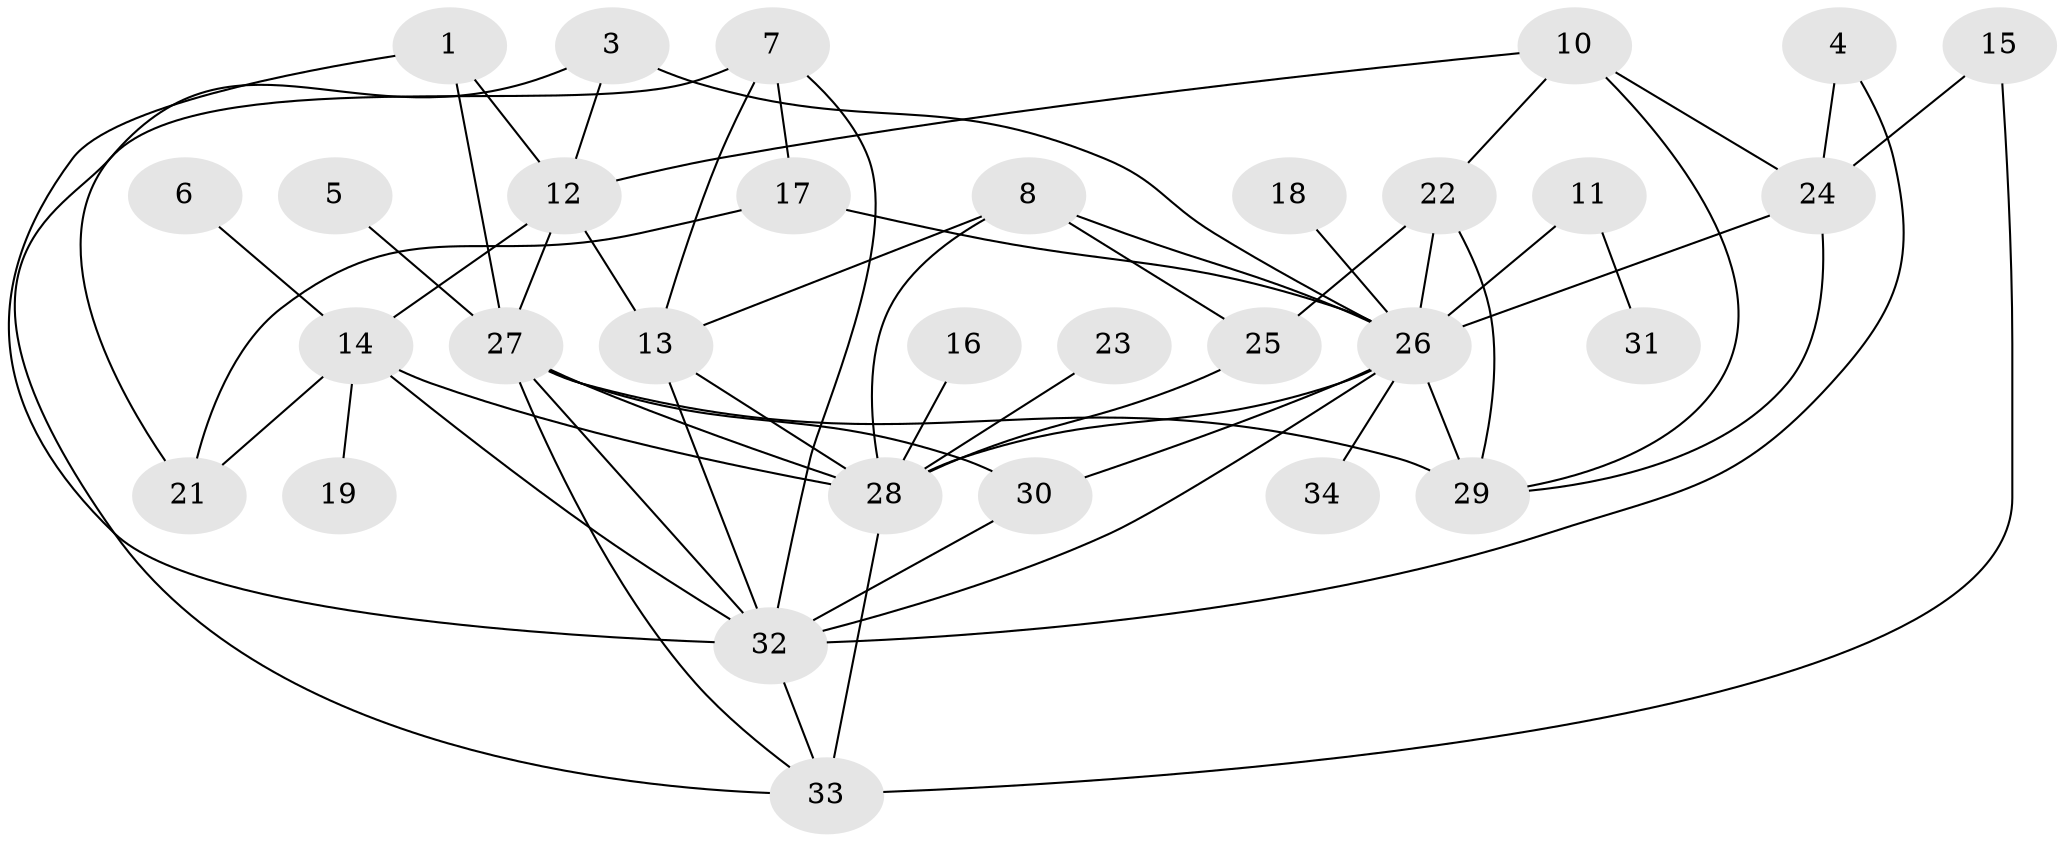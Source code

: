 // original degree distribution, {4: 0.11940298507462686, 2: 0.22388059701492538, 3: 0.23880597014925373, 0: 0.04477611940298507, 5: 0.13432835820895522, 1: 0.14925373134328357, 8: 0.014925373134328358, 6: 0.029850746268656716, 7: 0.04477611940298507}
// Generated by graph-tools (version 1.1) at 2025/25/03/09/25 03:25:13]
// undirected, 31 vertices, 59 edges
graph export_dot {
graph [start="1"]
  node [color=gray90,style=filled];
  1;
  3;
  4;
  5;
  6;
  7;
  8;
  10;
  11;
  12;
  13;
  14;
  15;
  16;
  17;
  18;
  19;
  21;
  22;
  23;
  24;
  25;
  26;
  27;
  28;
  29;
  30;
  31;
  32;
  33;
  34;
  1 -- 12 [weight=1.0];
  1 -- 27 [weight=1.0];
  1 -- 32 [weight=1.0];
  3 -- 12 [weight=1.0];
  3 -- 21 [weight=1.0];
  3 -- 26 [weight=2.0];
  4 -- 24 [weight=1.0];
  4 -- 32 [weight=1.0];
  5 -- 27 [weight=1.0];
  6 -- 14 [weight=1.0];
  7 -- 13 [weight=1.0];
  7 -- 17 [weight=1.0];
  7 -- 32 [weight=1.0];
  7 -- 33 [weight=1.0];
  8 -- 13 [weight=1.0];
  8 -- 25 [weight=1.0];
  8 -- 26 [weight=1.0];
  8 -- 28 [weight=1.0];
  10 -- 12 [weight=1.0];
  10 -- 22 [weight=1.0];
  10 -- 24 [weight=1.0];
  10 -- 29 [weight=1.0];
  11 -- 26 [weight=1.0];
  11 -- 31 [weight=1.0];
  12 -- 13 [weight=1.0];
  12 -- 14 [weight=2.0];
  12 -- 27 [weight=3.0];
  13 -- 28 [weight=1.0];
  13 -- 32 [weight=1.0];
  14 -- 19 [weight=1.0];
  14 -- 21 [weight=1.0];
  14 -- 28 [weight=1.0];
  14 -- 32 [weight=1.0];
  15 -- 24 [weight=1.0];
  15 -- 33 [weight=1.0];
  16 -- 28 [weight=1.0];
  17 -- 21 [weight=1.0];
  17 -- 26 [weight=1.0];
  18 -- 26 [weight=1.0];
  22 -- 25 [weight=1.0];
  22 -- 26 [weight=1.0];
  22 -- 29 [weight=1.0];
  23 -- 28 [weight=1.0];
  24 -- 26 [weight=2.0];
  24 -- 29 [weight=1.0];
  25 -- 28 [weight=1.0];
  26 -- 28 [weight=1.0];
  26 -- 29 [weight=1.0];
  26 -- 30 [weight=1.0];
  26 -- 32 [weight=1.0];
  26 -- 34 [weight=1.0];
  27 -- 28 [weight=1.0];
  27 -- 29 [weight=3.0];
  27 -- 30 [weight=2.0];
  27 -- 32 [weight=1.0];
  27 -- 33 [weight=1.0];
  28 -- 33 [weight=3.0];
  30 -- 32 [weight=1.0];
  32 -- 33 [weight=2.0];
}
